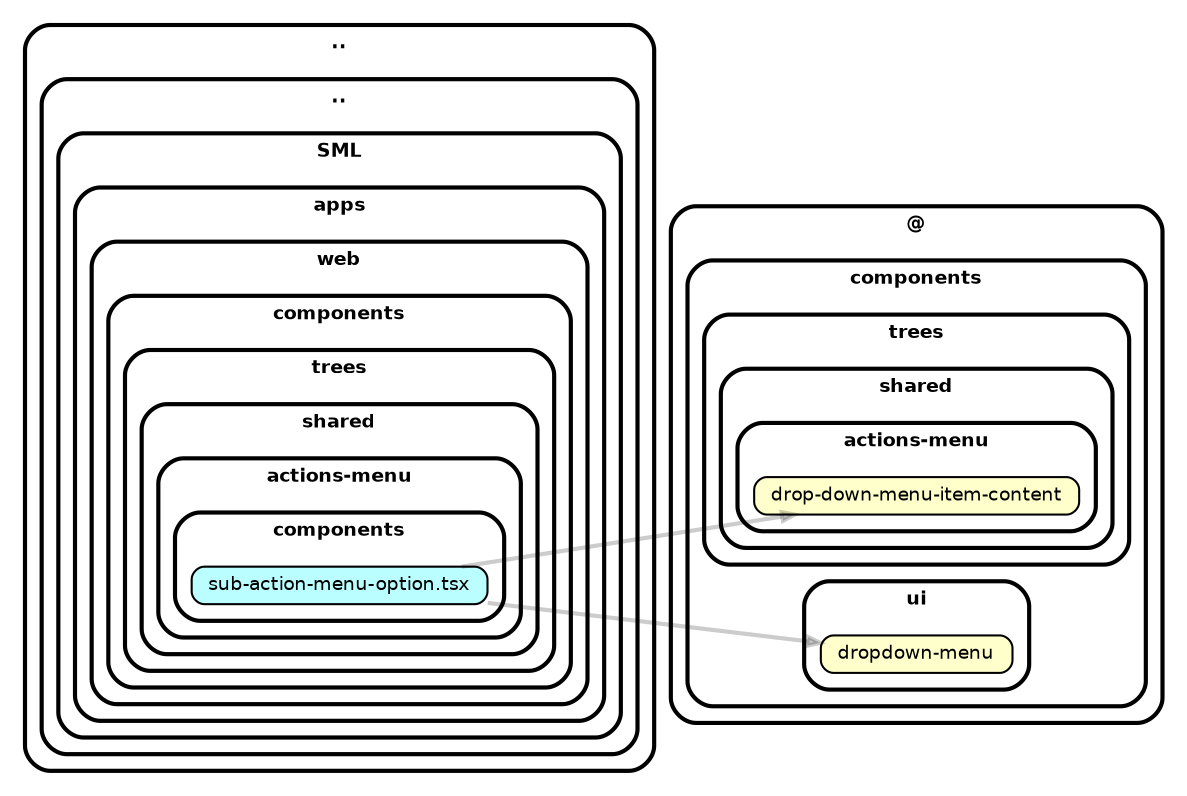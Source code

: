 strict digraph "dependency-cruiser output"{
    rankdir="LR" splines="true" overlap="false" nodesep="0.16" ranksep="0.18" fontname="Helvetica-bold" fontsize="9" style="rounded,bold,filled" fillcolor="#ffffff" compound="true"
    node [shape="box" style="rounded, filled" height="0.2" color="black" fillcolor="#ffffcc" fontcolor="black" fontname="Helvetica" fontsize="9"]
    edge [arrowhead="normal" arrowsize="0.6" penwidth="2.0" color="#00000033" fontname="Helvetica" fontsize="9"]

    subgraph "cluster_.." {label=".." subgraph "cluster_../.." {label=".." subgraph "cluster_../../SML" {label="SML" subgraph "cluster_../../SML/apps" {label="apps" subgraph "cluster_../../SML/apps/web" {label="web" subgraph "cluster_../../SML/apps/web/components" {label="components" subgraph "cluster_../../SML/apps/web/components/trees" {label="trees" subgraph "cluster_../../SML/apps/web/components/trees/shared" {label="shared" subgraph "cluster_../../SML/apps/web/components/trees/shared/actions-menu" {label="actions-menu" subgraph "cluster_../../SML/apps/web/components/trees/shared/actions-menu/components" {label="components" "../../SML/apps/web/components/trees/shared/actions-menu/components/sub-action-menu-option.tsx" [label=<sub-action-menu-option.tsx> tooltip="sub-action-menu-option.tsx" URL="../../SML/apps/web/components/trees/shared/actions-menu/components/sub-action-menu-option.tsx" fillcolor="#bbfeff"] } } } } } } } } } }
    "../../SML/apps/web/components/trees/shared/actions-menu/components/sub-action-menu-option.tsx" -> "@/components/trees/shared/actions-menu/drop-down-menu-item-content"
    "../../SML/apps/web/components/trees/shared/actions-menu/components/sub-action-menu-option.tsx" -> "@/components/ui/dropdown-menu"
    subgraph "cluster_@" {label="@" subgraph "cluster_@/components" {label="components" subgraph "cluster_@/components/trees" {label="trees" subgraph "cluster_@/components/trees/shared" {label="shared" subgraph "cluster_@/components/trees/shared/actions-menu" {label="actions-menu" "@/components/trees/shared/actions-menu/drop-down-menu-item-content" [label=<drop-down-menu-item-content> tooltip="drop-down-menu-item-content" ] } } } } }
    subgraph "cluster_@" {label="@" subgraph "cluster_@/components" {label="components" subgraph "cluster_@/components/ui" {label="ui" "@/components/ui/dropdown-menu" [label=<dropdown-menu> tooltip="dropdown-menu" ] } } }
}
